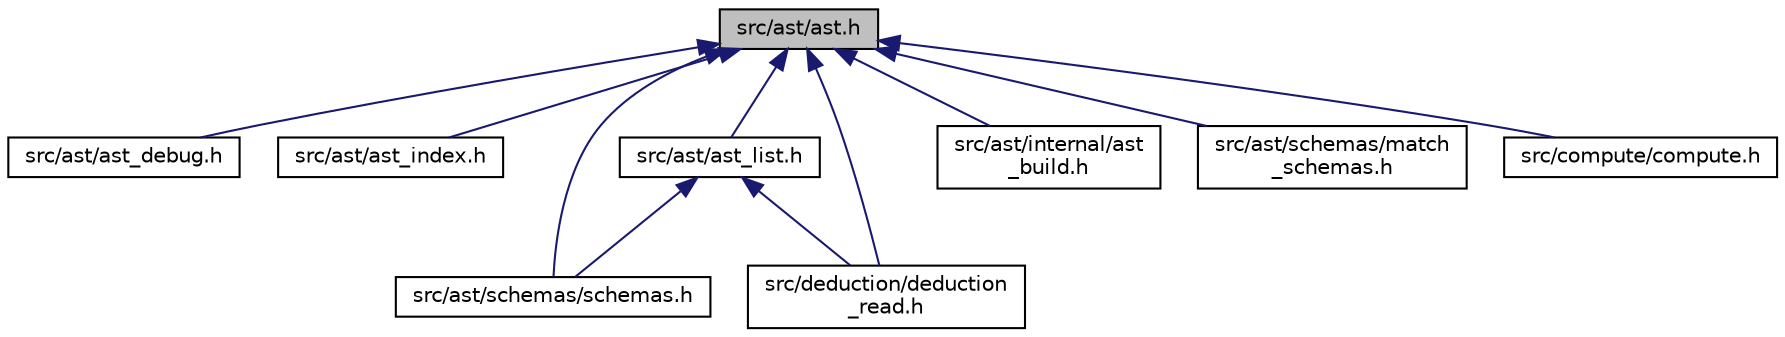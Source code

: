 digraph "src/ast/ast.h"
{
 // LATEX_PDF_SIZE
  edge [fontname="Helvetica",fontsize="10",labelfontname="Helvetica",labelfontsize="10"];
  node [fontname="Helvetica",fontsize="10",shape=record];
  Node1 [label="src/ast/ast.h",height=0.2,width=0.4,color="black", fillcolor="grey75", style="filled", fontcolor="black",tooltip="Internal representation of logical formulas in form of Abstract Syntax Tree."];
  Node1 -> Node2 [dir="back",color="midnightblue",fontsize="10",style="solid",fontname="Helvetica"];
  Node2 [label="src/ast/ast_debug.h",height=0.2,width=0.4,color="black", fillcolor="white", style="filled",URL="$ast__debug_8h.html",tooltip="Functions to debug AST."];
  Node1 -> Node3 [dir="back",color="midnightblue",fontsize="10",style="solid",fontname="Helvetica"];
  Node3 [label="src/ast/ast_index.h",height=0.2,width=0.4,color="black", fillcolor="white", style="filled",URL="$ast__index_8h.html",tooltip="Gives unique number for every variable in expression."];
  Node1 -> Node4 [dir="back",color="midnightblue",fontsize="10",style="solid",fontname="Helvetica"];
  Node4 [label="src/ast/ast_list.h",height=0.2,width=0.4,color="black", fillcolor="white", style="filled",URL="$ast__list_8h.html",tooltip="Protects list of AST generated by list.h from redeclaration."];
  Node4 -> Node5 [dir="back",color="midnightblue",fontsize="10",style="solid",fontname="Helvetica"];
  Node5 [label="src/ast/schemas/schemas.h",height=0.2,width=0.4,color="black", fillcolor="white", style="filled",URL="$schemas_8h.html",tooltip="Sets of axiom's schemas."];
  Node4 -> Node6 [dir="back",color="midnightblue",fontsize="10",style="solid",fontname="Helvetica"];
  Node6 [label="src/deduction/deduction\l_read.h",height=0.2,width=0.4,color="black", fillcolor="white", style="filled",URL="$deduction__read_8h.html",tooltip="Functions to read the deduction first line."];
  Node1 -> Node7 [dir="back",color="midnightblue",fontsize="10",style="solid",fontname="Helvetica"];
  Node7 [label="src/ast/internal/ast\l_build.h",height=0.2,width=0.4,color="black", fillcolor="white", style="filled",URL="$ast__build_8h.html",tooltip="Functions to create AST nodes."];
  Node1 -> Node8 [dir="back",color="midnightblue",fontsize="10",style="solid",fontname="Helvetica"];
  Node8 [label="src/ast/schemas/match\l_schemas.h",height=0.2,width=0.4,color="black", fillcolor="white", style="filled",URL="$match__schemas_8h.html",tooltip="Match formulas with schemas."];
  Node1 -> Node5 [dir="back",color="midnightblue",fontsize="10",style="solid",fontname="Helvetica"];
  Node1 -> Node9 [dir="back",color="midnightblue",fontsize="10",style="solid",fontname="Helvetica"];
  Node9 [label="src/compute/compute.h",height=0.2,width=0.4,color="black", fillcolor="white", style="filled",URL="$compute_8h.html",tooltip="Process the logical formula with all of possible sets of values and return's the result."];
  Node1 -> Node6 [dir="back",color="midnightblue",fontsize="10",style="solid",fontname="Helvetica"];
}
